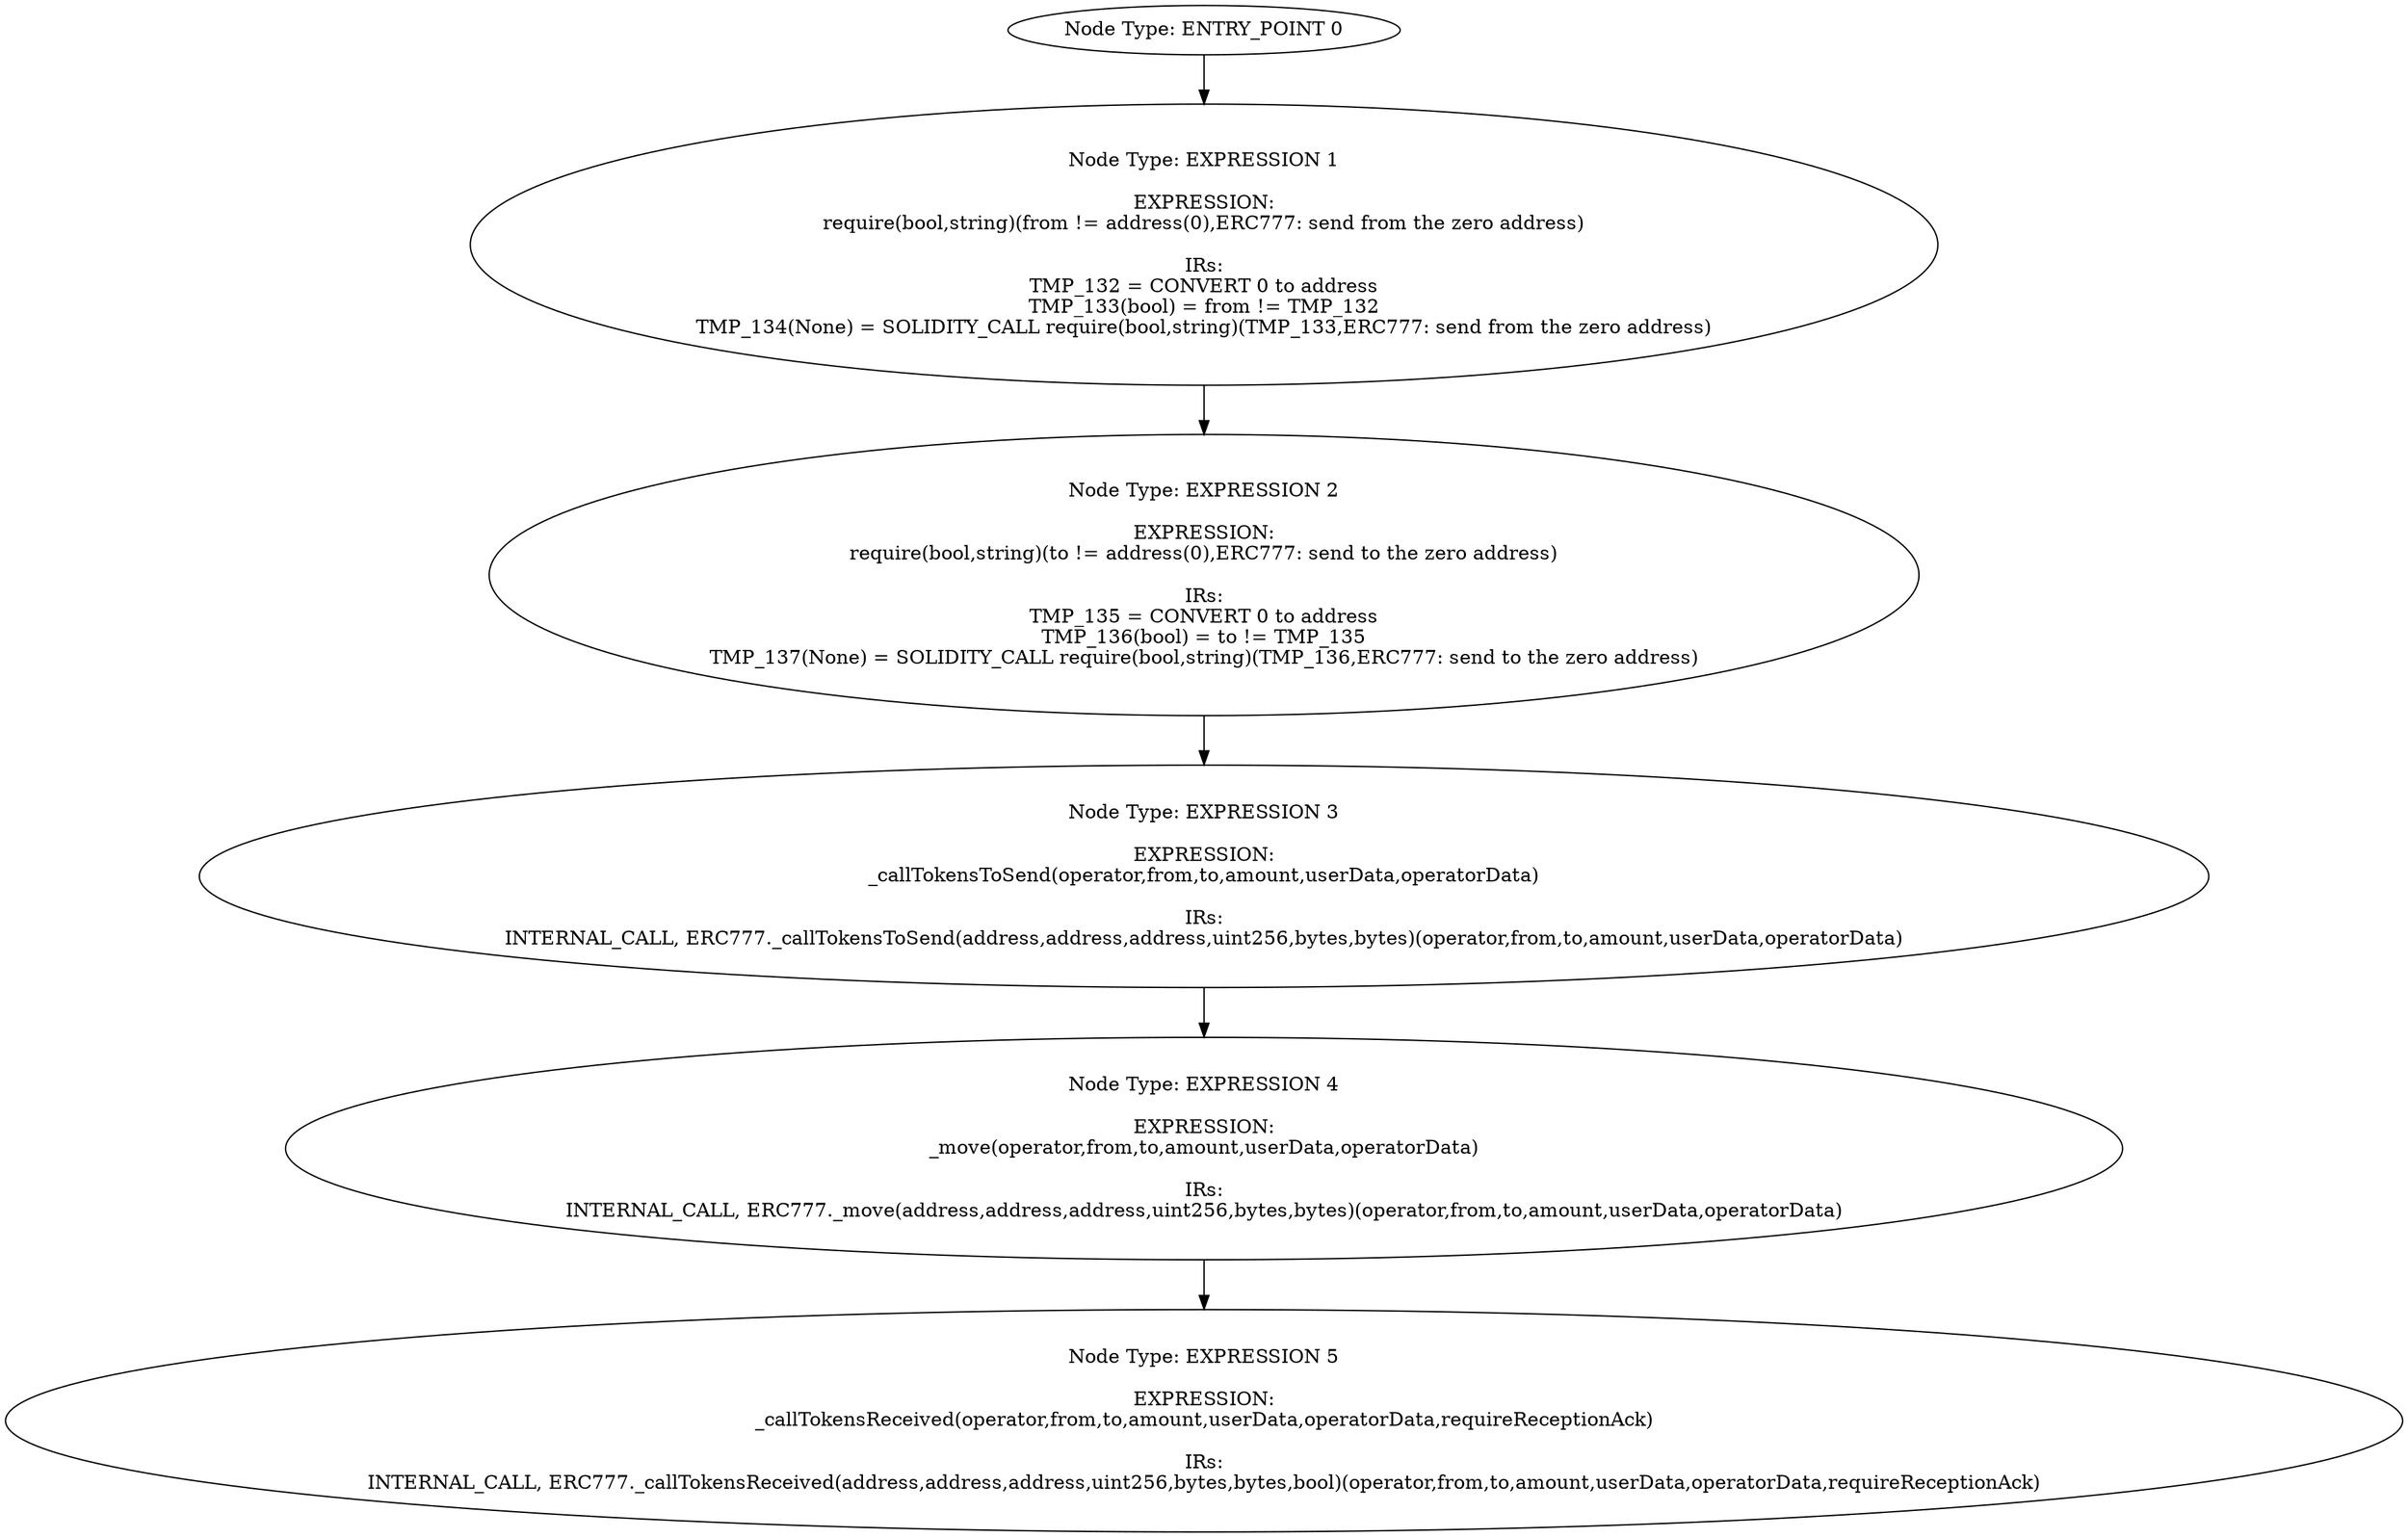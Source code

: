 digraph{
0[label="Node Type: ENTRY_POINT 0
"];
0->1;
1[label="Node Type: EXPRESSION 1

EXPRESSION:
require(bool,string)(from != address(0),ERC777: send from the zero address)

IRs:
TMP_132 = CONVERT 0 to address
TMP_133(bool) = from != TMP_132
TMP_134(None) = SOLIDITY_CALL require(bool,string)(TMP_133,ERC777: send from the zero address)"];
1->2;
2[label="Node Type: EXPRESSION 2

EXPRESSION:
require(bool,string)(to != address(0),ERC777: send to the zero address)

IRs:
TMP_135 = CONVERT 0 to address
TMP_136(bool) = to != TMP_135
TMP_137(None) = SOLIDITY_CALL require(bool,string)(TMP_136,ERC777: send to the zero address)"];
2->3;
3[label="Node Type: EXPRESSION 3

EXPRESSION:
_callTokensToSend(operator,from,to,amount,userData,operatorData)

IRs:
INTERNAL_CALL, ERC777._callTokensToSend(address,address,address,uint256,bytes,bytes)(operator,from,to,amount,userData,operatorData)"];
3->4;
4[label="Node Type: EXPRESSION 4

EXPRESSION:
_move(operator,from,to,amount,userData,operatorData)

IRs:
INTERNAL_CALL, ERC777._move(address,address,address,uint256,bytes,bytes)(operator,from,to,amount,userData,operatorData)"];
4->5;
5[label="Node Type: EXPRESSION 5

EXPRESSION:
_callTokensReceived(operator,from,to,amount,userData,operatorData,requireReceptionAck)

IRs:
INTERNAL_CALL, ERC777._callTokensReceived(address,address,address,uint256,bytes,bytes,bool)(operator,from,to,amount,userData,operatorData,requireReceptionAck)"];
}
